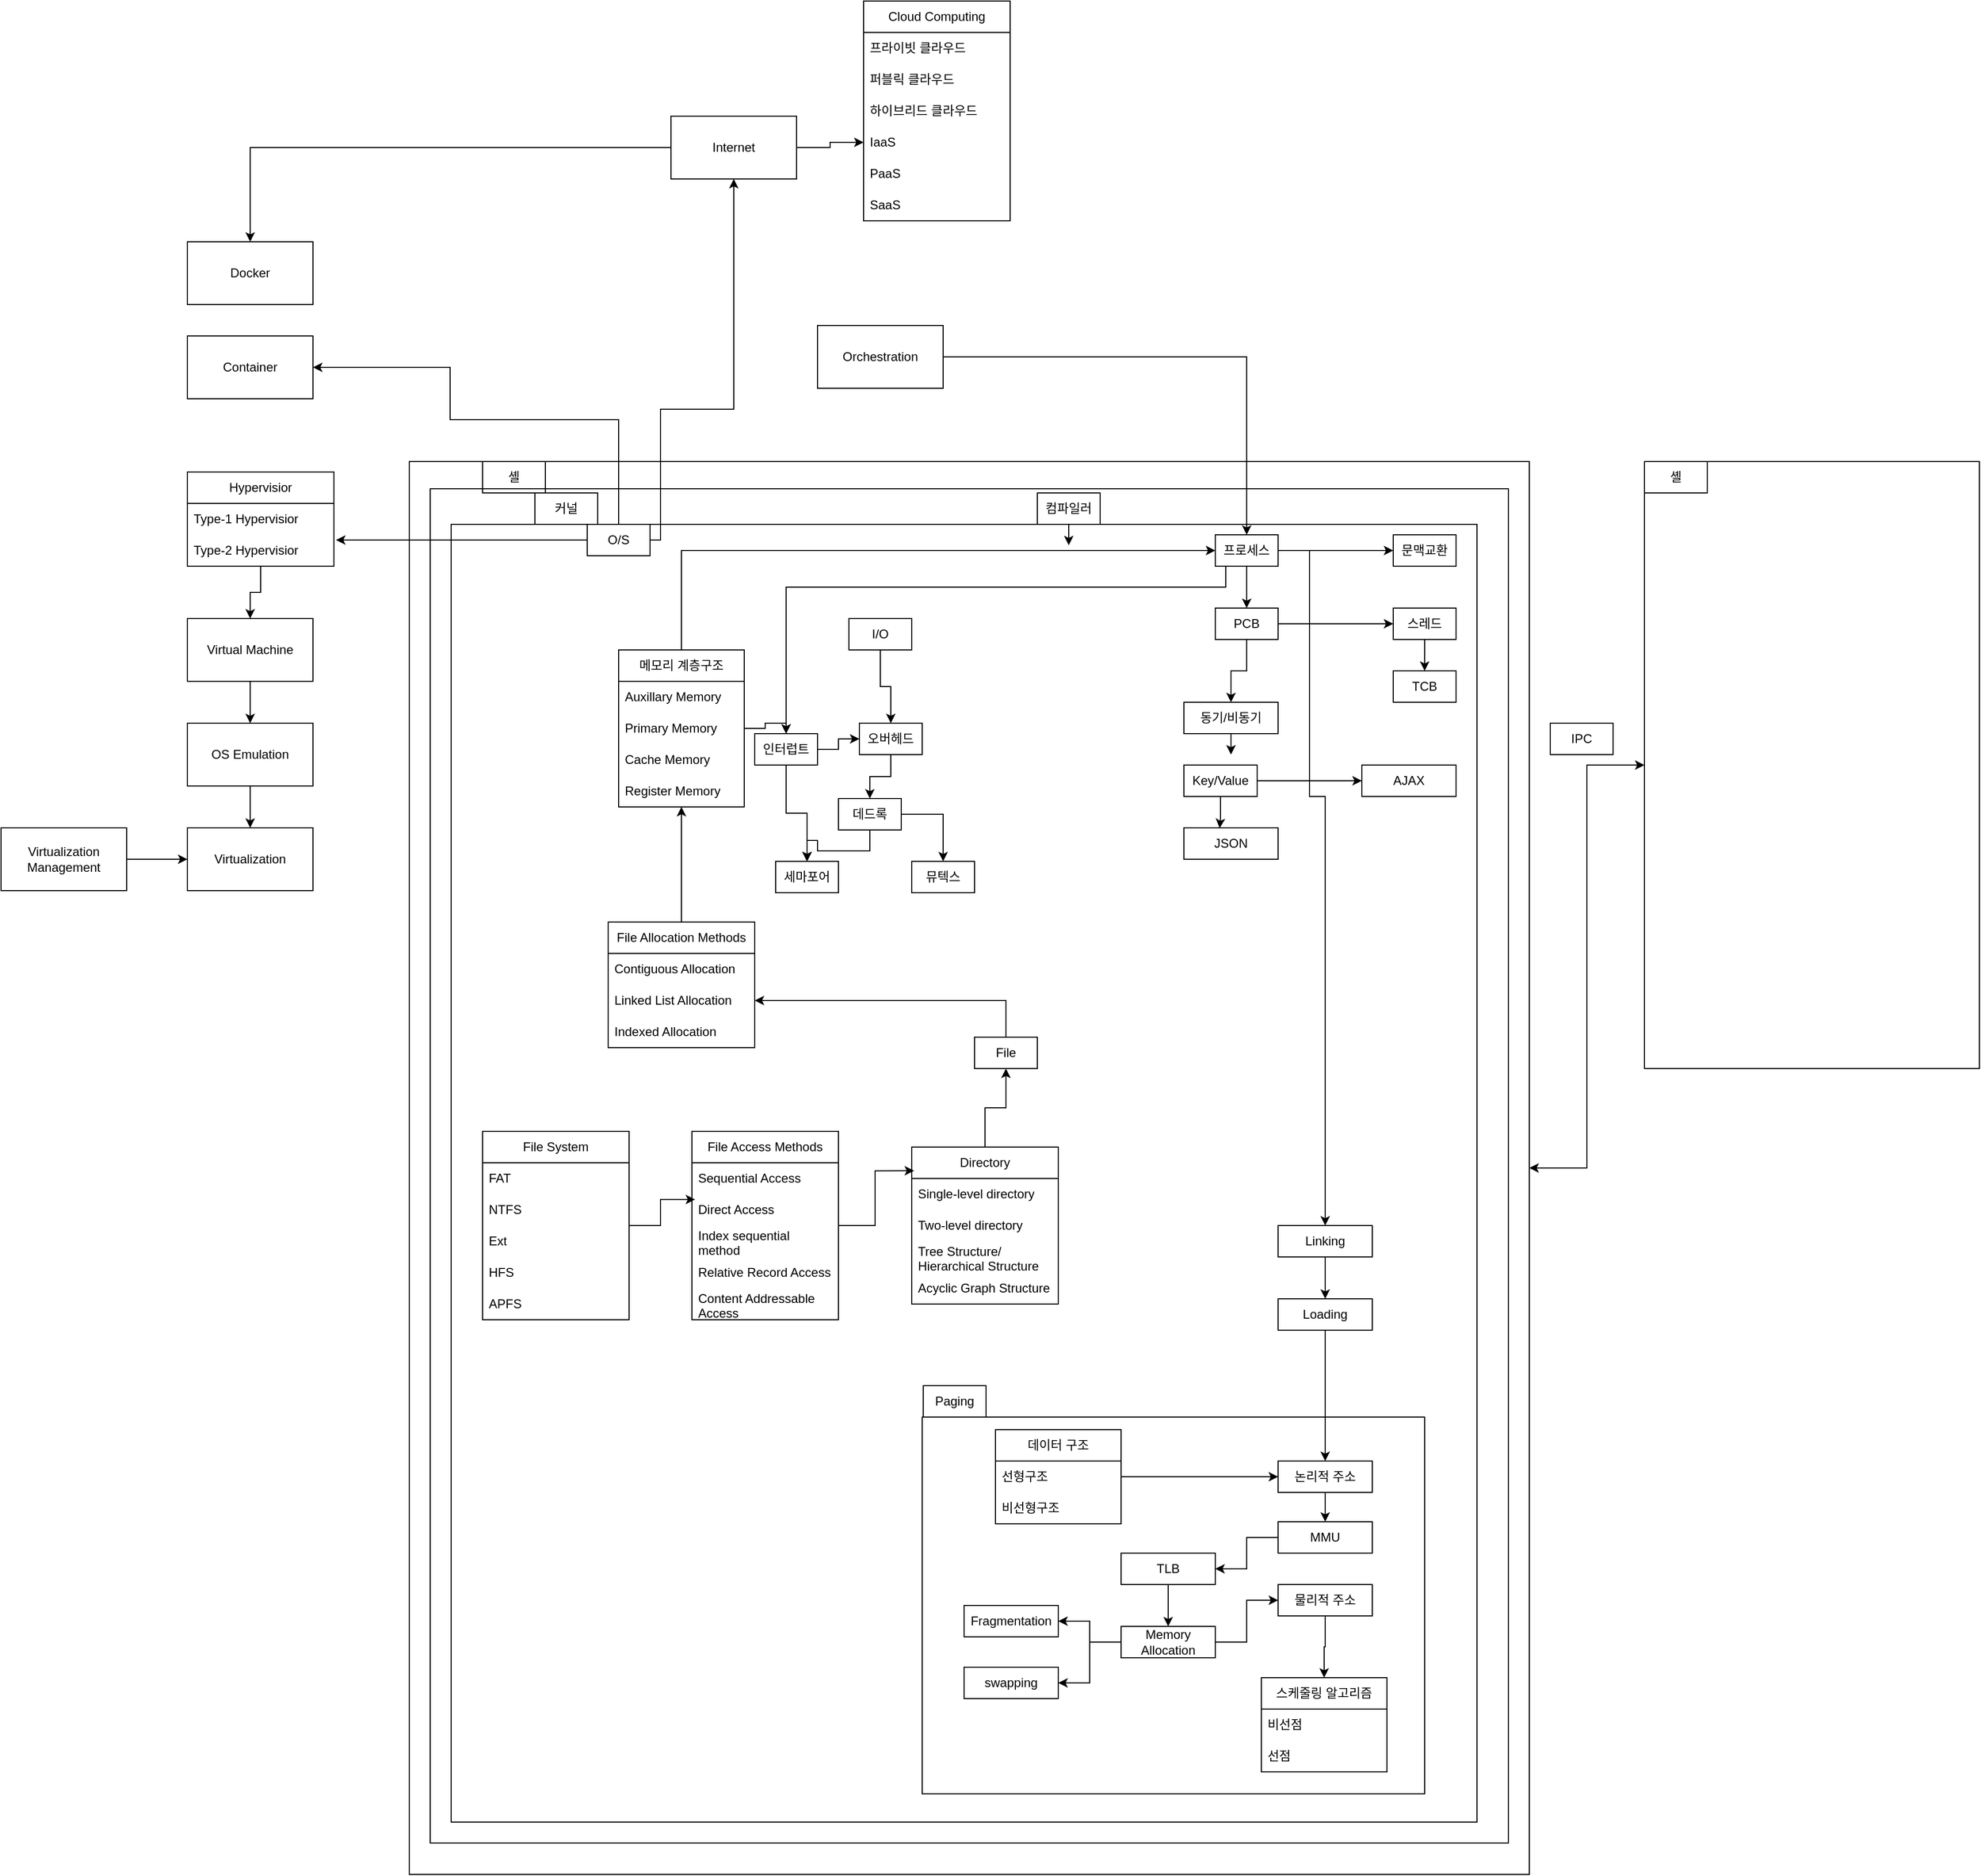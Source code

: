 <mxfile version="22.1.5" type="github">
  <diagram id="C5RBs43oDa-KdzZeNtuy" name="Page-1">
    <mxGraphModel dx="1798" dy="1665" grid="1" gridSize="10" guides="1" tooltips="1" connect="1" arrows="1" fold="1" page="1" pageScale="1" pageWidth="827" pageHeight="1169" math="0" shadow="0">
      <root>
        <mxCell id="WIyWlLk6GJQsqaUBKTNV-0" />
        <mxCell id="WIyWlLk6GJQsqaUBKTNV-1" parent="WIyWlLk6GJQsqaUBKTNV-0" />
        <mxCell id="Vi1Zf-3-arT8VYsQfJaG-1" value="" style="rounded=0;whiteSpace=wrap;html=1;" parent="WIyWlLk6GJQsqaUBKTNV-1" vertex="1">
          <mxGeometry x="-160" y="60" width="1070" height="1350" as="geometry" />
        </mxCell>
        <mxCell id="Vi1Zf-3-arT8VYsQfJaG-2" value="" style="rounded=0;whiteSpace=wrap;html=1;" parent="WIyWlLk6GJQsqaUBKTNV-1" vertex="1">
          <mxGeometry x="-140" y="86" width="1030" height="1294" as="geometry" />
        </mxCell>
        <mxCell id="Vi1Zf-3-arT8VYsQfJaG-3" value="" style="rounded=0;whiteSpace=wrap;html=1;" parent="WIyWlLk6GJQsqaUBKTNV-1" vertex="1">
          <mxGeometry x="-120" y="120" width="980" height="1240" as="geometry" />
        </mxCell>
        <mxCell id="Vi1Zf-3-arT8VYsQfJaG-4" value="셸" style="text;html=1;strokeColor=default;fillColor=none;align=center;verticalAlign=middle;whiteSpace=wrap;rounded=0;" parent="WIyWlLk6GJQsqaUBKTNV-1" vertex="1">
          <mxGeometry x="-90" y="60" width="60" height="30" as="geometry" />
        </mxCell>
        <mxCell id="Vi1Zf-3-arT8VYsQfJaG-5" value="커널" style="text;html=1;strokeColor=default;fillColor=none;align=center;verticalAlign=middle;whiteSpace=wrap;rounded=0;" parent="WIyWlLk6GJQsqaUBKTNV-1" vertex="1">
          <mxGeometry x="-40" y="90" width="60" height="30" as="geometry" />
        </mxCell>
        <mxCell id="3HbLnFtBzEieGvfROmy6-19" style="edgeStyle=orthogonalEdgeStyle;rounded=0;orthogonalLoop=1;jettySize=auto;html=1;entryX=1;entryY=0.5;entryDx=0;entryDy=0;" parent="WIyWlLk6GJQsqaUBKTNV-1" source="Vi1Zf-3-arT8VYsQfJaG-6" target="3HbLnFtBzEieGvfROmy6-9" edge="1">
          <mxGeometry relative="1" as="geometry">
            <Array as="points">
              <mxPoint x="40" y="20" />
              <mxPoint x="-121" y="20" />
              <mxPoint x="-121" y="-30" />
            </Array>
          </mxGeometry>
        </mxCell>
        <mxCell id="3HbLnFtBzEieGvfROmy6-30" style="edgeStyle=orthogonalEdgeStyle;rounded=0;orthogonalLoop=1;jettySize=auto;html=1;" parent="WIyWlLk6GJQsqaUBKTNV-1" source="Vi1Zf-3-arT8VYsQfJaG-6" edge="1">
          <mxGeometry relative="1" as="geometry">
            <mxPoint x="-230" y="135" as="targetPoint" />
          </mxGeometry>
        </mxCell>
        <mxCell id="EIhUleWPj52Xj3fuK4xr-6" style="edgeStyle=orthogonalEdgeStyle;rounded=0;orthogonalLoop=1;jettySize=auto;html=1;entryX=0.5;entryY=1;entryDx=0;entryDy=0;" edge="1" parent="WIyWlLk6GJQsqaUBKTNV-1" source="Vi1Zf-3-arT8VYsQfJaG-6" target="EIhUleWPj52Xj3fuK4xr-5">
          <mxGeometry relative="1" as="geometry">
            <Array as="points">
              <mxPoint x="80" y="135" />
              <mxPoint x="80" y="10" />
              <mxPoint x="150" y="10" />
            </Array>
          </mxGeometry>
        </mxCell>
        <mxCell id="Vi1Zf-3-arT8VYsQfJaG-6" value="O/S" style="text;html=1;strokeColor=default;fillColor=none;align=center;verticalAlign=middle;whiteSpace=wrap;rounded=0;" parent="WIyWlLk6GJQsqaUBKTNV-1" vertex="1">
          <mxGeometry x="10" y="120" width="60" height="30" as="geometry" />
        </mxCell>
        <mxCell id="Vi1Zf-3-arT8VYsQfJaG-20" value="" style="edgeStyle=orthogonalEdgeStyle;rounded=0;orthogonalLoop=1;jettySize=auto;html=1;entryX=0.5;entryY=0;entryDx=0;entryDy=0;" parent="WIyWlLk6GJQsqaUBKTNV-1" source="Vi1Zf-3-arT8VYsQfJaG-7" target="Vi1Zf-3-arT8VYsQfJaG-13" edge="1">
          <mxGeometry relative="1" as="geometry">
            <Array as="points">
              <mxPoint x="180" y="315" />
              <mxPoint x="180" y="310" />
              <mxPoint x="200" y="310" />
            </Array>
          </mxGeometry>
        </mxCell>
        <mxCell id="Vi1Zf-3-arT8VYsQfJaG-74" style="edgeStyle=orthogonalEdgeStyle;rounded=0;orthogonalLoop=1;jettySize=auto;html=1;entryX=0;entryY=0.5;entryDx=0;entryDy=0;" parent="WIyWlLk6GJQsqaUBKTNV-1" source="Vi1Zf-3-arT8VYsQfJaG-7" target="Vi1Zf-3-arT8VYsQfJaG-39" edge="1">
          <mxGeometry relative="1" as="geometry">
            <Array as="points">
              <mxPoint x="100" y="145" />
            </Array>
          </mxGeometry>
        </mxCell>
        <mxCell id="Vi1Zf-3-arT8VYsQfJaG-7" value="메모리 계층구조" style="swimlane;fontStyle=0;childLayout=stackLayout;horizontal=1;startSize=30;horizontalStack=0;resizeParent=1;resizeParentMax=0;resizeLast=0;collapsible=1;marginBottom=0;whiteSpace=wrap;html=1;" parent="WIyWlLk6GJQsqaUBKTNV-1" vertex="1">
          <mxGeometry x="40" y="240" width="120" height="150" as="geometry" />
        </mxCell>
        <mxCell id="Vi1Zf-3-arT8VYsQfJaG-8" value="Auxillary Memory" style="text;strokeColor=none;fillColor=none;align=left;verticalAlign=middle;spacingLeft=4;spacingRight=4;overflow=hidden;points=[[0,0.5],[1,0.5]];portConstraint=eastwest;rotatable=0;whiteSpace=wrap;html=1;" parent="Vi1Zf-3-arT8VYsQfJaG-7" vertex="1">
          <mxGeometry y="30" width="120" height="30" as="geometry" />
        </mxCell>
        <mxCell id="Vi1Zf-3-arT8VYsQfJaG-9" value="Primary Memory" style="text;strokeColor=none;fillColor=none;align=left;verticalAlign=middle;spacingLeft=4;spacingRight=4;overflow=hidden;points=[[0,0.5],[1,0.5]];portConstraint=eastwest;rotatable=0;whiteSpace=wrap;html=1;" parent="Vi1Zf-3-arT8VYsQfJaG-7" vertex="1">
          <mxGeometry y="60" width="120" height="30" as="geometry" />
        </mxCell>
        <mxCell id="Vi1Zf-3-arT8VYsQfJaG-10" value="Cache Memory" style="text;strokeColor=none;fillColor=none;align=left;verticalAlign=middle;spacingLeft=4;spacingRight=4;overflow=hidden;points=[[0,0.5],[1,0.5]];portConstraint=eastwest;rotatable=0;whiteSpace=wrap;html=1;" parent="Vi1Zf-3-arT8VYsQfJaG-7" vertex="1">
          <mxGeometry y="90" width="120" height="30" as="geometry" />
        </mxCell>
        <mxCell id="Vi1Zf-3-arT8VYsQfJaG-11" value="Register Memory" style="text;strokeColor=none;fillColor=none;align=left;verticalAlign=middle;spacingLeft=4;spacingRight=4;overflow=hidden;points=[[0,0.5],[1,0.5]];portConstraint=eastwest;rotatable=0;whiteSpace=wrap;html=1;" parent="Vi1Zf-3-arT8VYsQfJaG-7" vertex="1">
          <mxGeometry y="120" width="120" height="30" as="geometry" />
        </mxCell>
        <mxCell id="Vi1Zf-3-arT8VYsQfJaG-38" style="edgeStyle=orthogonalEdgeStyle;rounded=0;orthogonalLoop=1;jettySize=auto;html=1;entryX=0;entryY=0.5;entryDx=0;entryDy=0;" parent="WIyWlLk6GJQsqaUBKTNV-1" source="Vi1Zf-3-arT8VYsQfJaG-13" target="Vi1Zf-3-arT8VYsQfJaG-15" edge="1">
          <mxGeometry relative="1" as="geometry" />
        </mxCell>
        <mxCell id="Vi1Zf-3-arT8VYsQfJaG-78" value="" style="edgeStyle=orthogonalEdgeStyle;rounded=0;orthogonalLoop=1;jettySize=auto;html=1;" parent="WIyWlLk6GJQsqaUBKTNV-1" source="Vi1Zf-3-arT8VYsQfJaG-13" target="Vi1Zf-3-arT8VYsQfJaG-17" edge="1">
          <mxGeometry relative="1" as="geometry" />
        </mxCell>
        <mxCell id="Vi1Zf-3-arT8VYsQfJaG-13" value="인터럽트" style="text;html=1;strokeColor=default;fillColor=none;align=center;verticalAlign=middle;whiteSpace=wrap;rounded=0;" parent="WIyWlLk6GJQsqaUBKTNV-1" vertex="1">
          <mxGeometry x="170" y="320" width="60" height="30" as="geometry" />
        </mxCell>
        <mxCell id="Vi1Zf-3-arT8VYsQfJaG-21" value="" style="edgeStyle=orthogonalEdgeStyle;rounded=0;orthogonalLoop=1;jettySize=auto;html=1;" parent="WIyWlLk6GJQsqaUBKTNV-1" source="Vi1Zf-3-arT8VYsQfJaG-14" target="Vi1Zf-3-arT8VYsQfJaG-15" edge="1">
          <mxGeometry relative="1" as="geometry" />
        </mxCell>
        <mxCell id="Vi1Zf-3-arT8VYsQfJaG-14" value="I/O" style="text;html=1;strokeColor=default;fillColor=none;align=center;verticalAlign=middle;whiteSpace=wrap;rounded=0;" parent="WIyWlLk6GJQsqaUBKTNV-1" vertex="1">
          <mxGeometry x="260" y="210" width="60" height="30" as="geometry" />
        </mxCell>
        <mxCell id="Vi1Zf-3-arT8VYsQfJaG-29" value="" style="edgeStyle=orthogonalEdgeStyle;rounded=0;orthogonalLoop=1;jettySize=auto;html=1;entryX=0.5;entryY=0;entryDx=0;entryDy=0;" parent="WIyWlLk6GJQsqaUBKTNV-1" source="Vi1Zf-3-arT8VYsQfJaG-15" target="Vi1Zf-3-arT8VYsQfJaG-16" edge="1">
          <mxGeometry relative="1" as="geometry" />
        </mxCell>
        <mxCell id="Vi1Zf-3-arT8VYsQfJaG-15" value="오버헤드" style="text;html=1;strokeColor=default;fillColor=none;align=center;verticalAlign=middle;whiteSpace=wrap;rounded=0;" parent="WIyWlLk6GJQsqaUBKTNV-1" vertex="1">
          <mxGeometry x="270" y="310" width="60" height="30" as="geometry" />
        </mxCell>
        <mxCell id="Vi1Zf-3-arT8VYsQfJaG-30" value="" style="edgeStyle=orthogonalEdgeStyle;rounded=0;orthogonalLoop=1;jettySize=auto;html=1;" parent="WIyWlLk6GJQsqaUBKTNV-1" source="Vi1Zf-3-arT8VYsQfJaG-16" target="Vi1Zf-3-arT8VYsQfJaG-17" edge="1">
          <mxGeometry relative="1" as="geometry" />
        </mxCell>
        <mxCell id="Vi1Zf-3-arT8VYsQfJaG-31" value="" style="edgeStyle=orthogonalEdgeStyle;rounded=0;orthogonalLoop=1;jettySize=auto;html=1;" parent="WIyWlLk6GJQsqaUBKTNV-1" source="Vi1Zf-3-arT8VYsQfJaG-16" target="Vi1Zf-3-arT8VYsQfJaG-17" edge="1">
          <mxGeometry relative="1" as="geometry" />
        </mxCell>
        <mxCell id="Vi1Zf-3-arT8VYsQfJaG-32" style="edgeStyle=orthogonalEdgeStyle;rounded=0;orthogonalLoop=1;jettySize=auto;html=1;entryX=0.5;entryY=0;entryDx=0;entryDy=0;" parent="WIyWlLk6GJQsqaUBKTNV-1" source="Vi1Zf-3-arT8VYsQfJaG-16" target="Vi1Zf-3-arT8VYsQfJaG-18" edge="1">
          <mxGeometry relative="1" as="geometry" />
        </mxCell>
        <mxCell id="Vi1Zf-3-arT8VYsQfJaG-16" value="데드록" style="text;html=1;strokeColor=default;fillColor=none;align=center;verticalAlign=middle;whiteSpace=wrap;rounded=0;" parent="WIyWlLk6GJQsqaUBKTNV-1" vertex="1">
          <mxGeometry x="250" y="382" width="60" height="30" as="geometry" />
        </mxCell>
        <mxCell id="Vi1Zf-3-arT8VYsQfJaG-17" value="세마포어" style="text;html=1;strokeColor=default;fillColor=none;align=center;verticalAlign=middle;whiteSpace=wrap;rounded=0;" parent="WIyWlLk6GJQsqaUBKTNV-1" vertex="1">
          <mxGeometry x="190" y="442" width="60" height="30" as="geometry" />
        </mxCell>
        <mxCell id="Vi1Zf-3-arT8VYsQfJaG-18" value="뮤텍스" style="text;html=1;strokeColor=default;fillColor=none;align=center;verticalAlign=middle;whiteSpace=wrap;rounded=0;" parent="WIyWlLk6GJQsqaUBKTNV-1" vertex="1">
          <mxGeometry x="320" y="442" width="60" height="30" as="geometry" />
        </mxCell>
        <mxCell id="Vi1Zf-3-arT8VYsQfJaG-61" style="edgeStyle=orthogonalEdgeStyle;rounded=0;orthogonalLoop=1;jettySize=auto;html=1;entryX=0.5;entryY=0;entryDx=0;entryDy=0;" parent="WIyWlLk6GJQsqaUBKTNV-1" edge="1">
          <mxGeometry relative="1" as="geometry">
            <mxPoint x="430.059" y="338" as="sourcePoint" />
          </mxGeometry>
        </mxCell>
        <mxCell id="Vi1Zf-3-arT8VYsQfJaG-52" style="edgeStyle=orthogonalEdgeStyle;rounded=0;orthogonalLoop=1;jettySize=auto;html=1;" parent="WIyWlLk6GJQsqaUBKTNV-1" source="Vi1Zf-3-arT8VYsQfJaG-39" target="Vi1Zf-3-arT8VYsQfJaG-40" edge="1">
          <mxGeometry relative="1" as="geometry" />
        </mxCell>
        <mxCell id="Vi1Zf-3-arT8VYsQfJaG-72" style="edgeStyle=orthogonalEdgeStyle;rounded=0;orthogonalLoop=1;jettySize=auto;html=1;entryX=0;entryY=0.5;entryDx=0;entryDy=0;" parent="WIyWlLk6GJQsqaUBKTNV-1" source="Vi1Zf-3-arT8VYsQfJaG-39" target="Vi1Zf-3-arT8VYsQfJaG-71" edge="1">
          <mxGeometry relative="1" as="geometry" />
        </mxCell>
        <mxCell id="Vi1Zf-3-arT8VYsQfJaG-77" style="edgeStyle=orthogonalEdgeStyle;rounded=0;orthogonalLoop=1;jettySize=auto;html=1;" parent="WIyWlLk6GJQsqaUBKTNV-1" source="Vi1Zf-3-arT8VYsQfJaG-39" target="Vi1Zf-3-arT8VYsQfJaG-13" edge="1">
          <mxGeometry relative="1" as="geometry">
            <Array as="points">
              <mxPoint x="620" y="180" />
              <mxPoint x="200" y="180" />
            </Array>
          </mxGeometry>
        </mxCell>
        <mxCell id="Vi1Zf-3-arT8VYsQfJaG-39" value="프로세스" style="text;html=1;strokeColor=default;fillColor=none;align=center;verticalAlign=middle;whiteSpace=wrap;rounded=0;" parent="WIyWlLk6GJQsqaUBKTNV-1" vertex="1">
          <mxGeometry x="610" y="130" width="60" height="30" as="geometry" />
        </mxCell>
        <mxCell id="Vi1Zf-3-arT8VYsQfJaG-53" style="edgeStyle=orthogonalEdgeStyle;rounded=0;orthogonalLoop=1;jettySize=auto;html=1;entryX=0;entryY=0.5;entryDx=0;entryDy=0;" parent="WIyWlLk6GJQsqaUBKTNV-1" source="Vi1Zf-3-arT8VYsQfJaG-40" target="Vi1Zf-3-arT8VYsQfJaG-42" edge="1">
          <mxGeometry relative="1" as="geometry" />
        </mxCell>
        <mxCell id="Vi1Zf-3-arT8VYsQfJaG-55" style="edgeStyle=orthogonalEdgeStyle;rounded=0;orthogonalLoop=1;jettySize=auto;html=1;exitX=0.5;exitY=1;exitDx=0;exitDy=0;" parent="WIyWlLk6GJQsqaUBKTNV-1" source="Vi1Zf-3-arT8VYsQfJaG-40" target="Vi1Zf-3-arT8VYsQfJaG-43" edge="1">
          <mxGeometry relative="1" as="geometry" />
        </mxCell>
        <mxCell id="Vi1Zf-3-arT8VYsQfJaG-40" value="PCB" style="text;html=1;strokeColor=default;fillColor=none;align=center;verticalAlign=middle;whiteSpace=wrap;rounded=0;" parent="WIyWlLk6GJQsqaUBKTNV-1" vertex="1">
          <mxGeometry x="610" y="200" width="60" height="30" as="geometry" />
        </mxCell>
        <mxCell id="Vi1Zf-3-arT8VYsQfJaG-41" value="TCB" style="text;html=1;strokeColor=default;fillColor=none;align=center;verticalAlign=middle;whiteSpace=wrap;rounded=0;" parent="WIyWlLk6GJQsqaUBKTNV-1" vertex="1">
          <mxGeometry x="780" y="260" width="60" height="30" as="geometry" />
        </mxCell>
        <mxCell id="Vi1Zf-3-arT8VYsQfJaG-54" style="edgeStyle=orthogonalEdgeStyle;rounded=0;orthogonalLoop=1;jettySize=auto;html=1;entryX=0.5;entryY=0;entryDx=0;entryDy=0;" parent="WIyWlLk6GJQsqaUBKTNV-1" source="Vi1Zf-3-arT8VYsQfJaG-42" target="Vi1Zf-3-arT8VYsQfJaG-41" edge="1">
          <mxGeometry relative="1" as="geometry" />
        </mxCell>
        <mxCell id="Vi1Zf-3-arT8VYsQfJaG-42" value="스레드" style="text;html=1;strokeColor=default;fillColor=none;align=center;verticalAlign=middle;whiteSpace=wrap;rounded=0;" parent="WIyWlLk6GJQsqaUBKTNV-1" vertex="1">
          <mxGeometry x="780" y="200" width="60" height="30" as="geometry" />
        </mxCell>
        <mxCell id="Vi1Zf-3-arT8VYsQfJaG-56" style="edgeStyle=orthogonalEdgeStyle;rounded=0;orthogonalLoop=1;jettySize=auto;html=1;exitX=0.5;exitY=1;exitDx=0;exitDy=0;" parent="WIyWlLk6GJQsqaUBKTNV-1" source="Vi1Zf-3-arT8VYsQfJaG-43" edge="1">
          <mxGeometry relative="1" as="geometry">
            <mxPoint x="624.765" y="340" as="targetPoint" />
            <Array as="points">
              <mxPoint x="625" y="340" />
              <mxPoint x="625" y="340" />
            </Array>
          </mxGeometry>
        </mxCell>
        <mxCell id="Vi1Zf-3-arT8VYsQfJaG-43" value="동기/비동기" style="text;html=1;strokeColor=default;fillColor=none;align=center;verticalAlign=middle;whiteSpace=wrap;rounded=0;" parent="WIyWlLk6GJQsqaUBKTNV-1" vertex="1">
          <mxGeometry x="580" y="290" width="90" height="30" as="geometry" />
        </mxCell>
        <mxCell id="Vi1Zf-3-arT8VYsQfJaG-62" style="edgeStyle=orthogonalEdgeStyle;rounded=0;orthogonalLoop=1;jettySize=auto;html=1;" parent="WIyWlLk6GJQsqaUBKTNV-1" edge="1">
          <mxGeometry relative="1" as="geometry">
            <mxPoint x="425" y="400" as="sourcePoint" />
          </mxGeometry>
        </mxCell>
        <mxCell id="Vi1Zf-3-arT8VYsQfJaG-63" style="edgeStyle=orthogonalEdgeStyle;rounded=0;orthogonalLoop=1;jettySize=auto;html=1;" parent="WIyWlLk6GJQsqaUBKTNV-1" edge="1">
          <mxGeometry relative="1" as="geometry">
            <mxPoint x="430.059" y="470" as="sourcePoint" />
          </mxGeometry>
        </mxCell>
        <mxCell id="Vi1Zf-3-arT8VYsQfJaG-59" style="edgeStyle=orthogonalEdgeStyle;rounded=0;orthogonalLoop=1;jettySize=auto;html=1;" parent="WIyWlLk6GJQsqaUBKTNV-1" source="Vi1Zf-3-arT8VYsQfJaG-50" target="Vi1Zf-3-arT8VYsQfJaG-58" edge="1">
          <mxGeometry relative="1" as="geometry" />
        </mxCell>
        <mxCell id="Vi1Zf-3-arT8VYsQfJaG-50" value="Key/Value" style="text;html=1;strokeColor=default;fillColor=none;align=center;verticalAlign=middle;whiteSpace=wrap;rounded=0;" parent="WIyWlLk6GJQsqaUBKTNV-1" vertex="1">
          <mxGeometry x="580" y="350" width="70" height="30" as="geometry" />
        </mxCell>
        <mxCell id="Vi1Zf-3-arT8VYsQfJaG-51" value="JSON" style="text;html=1;strokeColor=default;fillColor=none;align=center;verticalAlign=middle;whiteSpace=wrap;rounded=0;" parent="WIyWlLk6GJQsqaUBKTNV-1" vertex="1">
          <mxGeometry x="580" y="410" width="90" height="30" as="geometry" />
        </mxCell>
        <mxCell id="Vi1Zf-3-arT8VYsQfJaG-58" value="AJAX" style="text;html=1;strokeColor=default;fillColor=none;align=center;verticalAlign=middle;whiteSpace=wrap;rounded=0;" parent="WIyWlLk6GJQsqaUBKTNV-1" vertex="1">
          <mxGeometry x="750" y="350" width="90" height="30" as="geometry" />
        </mxCell>
        <mxCell id="Vi1Zf-3-arT8VYsQfJaG-60" style="edgeStyle=orthogonalEdgeStyle;rounded=0;orthogonalLoop=1;jettySize=auto;html=1;entryX=0.38;entryY=0.008;entryDx=0;entryDy=0;entryPerimeter=0;" parent="WIyWlLk6GJQsqaUBKTNV-1" source="Vi1Zf-3-arT8VYsQfJaG-50" target="Vi1Zf-3-arT8VYsQfJaG-51" edge="1">
          <mxGeometry relative="1" as="geometry" />
        </mxCell>
        <mxCell id="Vi1Zf-3-arT8VYsQfJaG-67" style="edgeStyle=orthogonalEdgeStyle;rounded=0;orthogonalLoop=1;jettySize=auto;html=1;entryX=1;entryY=0.5;entryDx=0;entryDy=0;startArrow=classic;startFill=1;" parent="WIyWlLk6GJQsqaUBKTNV-1" source="Vi1Zf-3-arT8VYsQfJaG-66" target="Vi1Zf-3-arT8VYsQfJaG-1" edge="1">
          <mxGeometry relative="1" as="geometry" />
        </mxCell>
        <mxCell id="Vi1Zf-3-arT8VYsQfJaG-66" value="" style="rounded=0;whiteSpace=wrap;html=1;" parent="WIyWlLk6GJQsqaUBKTNV-1" vertex="1">
          <mxGeometry x="1020" y="60" width="320" height="580" as="geometry" />
        </mxCell>
        <mxCell id="Vi1Zf-3-arT8VYsQfJaG-69" value="셸" style="text;html=1;strokeColor=default;fillColor=none;align=center;verticalAlign=middle;whiteSpace=wrap;rounded=0;" parent="WIyWlLk6GJQsqaUBKTNV-1" vertex="1">
          <mxGeometry x="1020" y="60" width="60" height="30" as="geometry" />
        </mxCell>
        <mxCell id="Vi1Zf-3-arT8VYsQfJaG-70" value="IPC" style="text;html=1;strokeColor=default;fillColor=none;align=center;verticalAlign=middle;whiteSpace=wrap;rounded=0;" parent="WIyWlLk6GJQsqaUBKTNV-1" vertex="1">
          <mxGeometry x="930" y="310" width="60" height="30" as="geometry" />
        </mxCell>
        <mxCell id="Vi1Zf-3-arT8VYsQfJaG-71" value="문맥교환" style="text;html=1;strokeColor=default;fillColor=none;align=center;verticalAlign=middle;whiteSpace=wrap;rounded=0;" parent="WIyWlLk6GJQsqaUBKTNV-1" vertex="1">
          <mxGeometry x="780" y="130" width="60" height="30" as="geometry" />
        </mxCell>
        <mxCell id="Vi1Zf-3-arT8VYsQfJaG-76" style="edgeStyle=orthogonalEdgeStyle;rounded=0;orthogonalLoop=1;jettySize=auto;html=1;" parent="WIyWlLk6GJQsqaUBKTNV-1" source="Vi1Zf-3-arT8VYsQfJaG-75" edge="1">
          <mxGeometry relative="1" as="geometry">
            <mxPoint x="470" y="140" as="targetPoint" />
          </mxGeometry>
        </mxCell>
        <mxCell id="Vi1Zf-3-arT8VYsQfJaG-75" value="컴파일러" style="text;html=1;strokeColor=default;fillColor=none;align=center;verticalAlign=middle;whiteSpace=wrap;rounded=0;" parent="WIyWlLk6GJQsqaUBKTNV-1" vertex="1">
          <mxGeometry x="440" y="90" width="60" height="30" as="geometry" />
        </mxCell>
        <mxCell id="SMNEUD9otESbKlJVMWsD-27" style="edgeStyle=orthogonalEdgeStyle;rounded=0;orthogonalLoop=1;jettySize=auto;html=1;entryX=0.5;entryY=0;entryDx=0;entryDy=0;" parent="WIyWlLk6GJQsqaUBKTNV-1" source="SMNEUD9otESbKlJVMWsD-22" target="SMNEUD9otESbKlJVMWsD-23" edge="1">
          <mxGeometry relative="1" as="geometry" />
        </mxCell>
        <mxCell id="SMNEUD9otESbKlJVMWsD-41" value="" style="rounded=0;whiteSpace=wrap;html=1;" parent="WIyWlLk6GJQsqaUBKTNV-1" vertex="1">
          <mxGeometry x="330" y="973" width="480" height="360" as="geometry" />
        </mxCell>
        <mxCell id="Vi1Zf-3-arT8VYsQfJaG-44" value="스케줄링 알고리즘" style="swimlane;fontStyle=0;childLayout=stackLayout;horizontal=1;startSize=30;horizontalStack=0;resizeParent=1;resizeParentMax=0;resizeLast=0;collapsible=1;marginBottom=0;whiteSpace=wrap;html=1;" parent="WIyWlLk6GJQsqaUBKTNV-1" vertex="1">
          <mxGeometry x="654" y="1222" width="120" height="90" as="geometry" />
        </mxCell>
        <mxCell id="Vi1Zf-3-arT8VYsQfJaG-46" value="비선점" style="text;strokeColor=none;fillColor=none;align=left;verticalAlign=middle;spacingLeft=4;spacingRight=4;overflow=hidden;points=[[0,0.5],[1,0.5]];portConstraint=eastwest;rotatable=0;whiteSpace=wrap;html=1;" parent="Vi1Zf-3-arT8VYsQfJaG-44" vertex="1">
          <mxGeometry y="30" width="120" height="30" as="geometry" />
        </mxCell>
        <mxCell id="Vi1Zf-3-arT8VYsQfJaG-45" value="선점" style="text;strokeColor=none;fillColor=none;align=left;verticalAlign=middle;spacingLeft=4;spacingRight=4;overflow=hidden;points=[[0,0.5],[1,0.5]];portConstraint=eastwest;rotatable=0;whiteSpace=wrap;html=1;" parent="Vi1Zf-3-arT8VYsQfJaG-44" vertex="1">
          <mxGeometry y="60" width="120" height="30" as="geometry" />
        </mxCell>
        <mxCell id="SMNEUD9otESbKlJVMWsD-12" value="Fragmentation" style="text;html=1;strokeColor=default;fillColor=none;align=center;verticalAlign=middle;whiteSpace=wrap;rounded=0;" parent="WIyWlLk6GJQsqaUBKTNV-1" vertex="1">
          <mxGeometry x="370" y="1153" width="90" height="30" as="geometry" />
        </mxCell>
        <mxCell id="SMNEUD9otESbKlJVMWsD-39" style="edgeStyle=orthogonalEdgeStyle;rounded=0;orthogonalLoop=1;jettySize=auto;html=1;entryX=1;entryY=0.5;entryDx=0;entryDy=0;" parent="WIyWlLk6GJQsqaUBKTNV-1" source="SMNEUD9otESbKlJVMWsD-13" target="SMNEUD9otESbKlJVMWsD-12" edge="1">
          <mxGeometry relative="1" as="geometry" />
        </mxCell>
        <mxCell id="SMNEUD9otESbKlJVMWsD-40" style="edgeStyle=orthogonalEdgeStyle;rounded=0;orthogonalLoop=1;jettySize=auto;html=1;entryX=1;entryY=0.5;entryDx=0;entryDy=0;" parent="WIyWlLk6GJQsqaUBKTNV-1" source="SMNEUD9otESbKlJVMWsD-13" target="SMNEUD9otESbKlJVMWsD-15" edge="1">
          <mxGeometry relative="1" as="geometry" />
        </mxCell>
        <mxCell id="SMNEUD9otESbKlJVMWsD-13" value="Memory Allocation" style="text;html=1;strokeColor=default;fillColor=none;align=center;verticalAlign=middle;whiteSpace=wrap;rounded=0;" parent="WIyWlLk6GJQsqaUBKTNV-1" vertex="1">
          <mxGeometry x="520" y="1173" width="90" height="30" as="geometry" />
        </mxCell>
        <mxCell id="SMNEUD9otESbKlJVMWsD-14" value="TLB" style="text;html=1;strokeColor=default;fillColor=none;align=center;verticalAlign=middle;whiteSpace=wrap;rounded=0;" parent="WIyWlLk6GJQsqaUBKTNV-1" vertex="1">
          <mxGeometry x="520" y="1103" width="90" height="30" as="geometry" />
        </mxCell>
        <mxCell id="SMNEUD9otESbKlJVMWsD-15" value="swapping" style="text;html=1;strokeColor=default;fillColor=none;align=center;verticalAlign=middle;whiteSpace=wrap;rounded=0;" parent="WIyWlLk6GJQsqaUBKTNV-1" vertex="1">
          <mxGeometry x="370" y="1212" width="90" height="30" as="geometry" />
        </mxCell>
        <mxCell id="SMNEUD9otESbKlJVMWsD-22" value="MMU" style="text;html=1;strokeColor=default;fillColor=none;align=center;verticalAlign=middle;whiteSpace=wrap;rounded=0;" parent="WIyWlLk6GJQsqaUBKTNV-1" vertex="1">
          <mxGeometry x="670" y="1073" width="90" height="30" as="geometry" />
        </mxCell>
        <mxCell id="SMNEUD9otESbKlJVMWsD-23" value="물리적 주소" style="text;html=1;strokeColor=default;fillColor=none;align=center;verticalAlign=middle;whiteSpace=wrap;rounded=0;" parent="WIyWlLk6GJQsqaUBKTNV-1" vertex="1">
          <mxGeometry x="670" y="1133" width="90" height="30" as="geometry" />
        </mxCell>
        <mxCell id="SMNEUD9otESbKlJVMWsD-26" style="edgeStyle=orthogonalEdgeStyle;rounded=0;orthogonalLoop=1;jettySize=auto;html=1;entryX=0.5;entryY=0;entryDx=0;entryDy=0;" parent="WIyWlLk6GJQsqaUBKTNV-1" source="SMNEUD9otESbKlJVMWsD-21" target="SMNEUD9otESbKlJVMWsD-22" edge="1">
          <mxGeometry relative="1" as="geometry" />
        </mxCell>
        <mxCell id="SMNEUD9otESbKlJVMWsD-37" style="edgeStyle=orthogonalEdgeStyle;rounded=0;orthogonalLoop=1;jettySize=auto;html=1;entryX=0.5;entryY=0;entryDx=0;entryDy=0;" parent="WIyWlLk6GJQsqaUBKTNV-1" source="SMNEUD9otESbKlJVMWsD-14" target="SMNEUD9otESbKlJVMWsD-13" edge="1">
          <mxGeometry relative="1" as="geometry" />
        </mxCell>
        <mxCell id="SMNEUD9otESbKlJVMWsD-35" style="edgeStyle=orthogonalEdgeStyle;rounded=0;orthogonalLoop=1;jettySize=auto;html=1;entryX=0.5;entryY=0;entryDx=0;entryDy=0;" parent="WIyWlLk6GJQsqaUBKTNV-1" source="SMNEUD9otESbKlJVMWsD-23" target="Vi1Zf-3-arT8VYsQfJaG-44" edge="1">
          <mxGeometry relative="1" as="geometry" />
        </mxCell>
        <mxCell id="SMNEUD9otESbKlJVMWsD-38" style="edgeStyle=orthogonalEdgeStyle;rounded=0;orthogonalLoop=1;jettySize=auto;html=1;entryX=0;entryY=0.5;entryDx=0;entryDy=0;" parent="WIyWlLk6GJQsqaUBKTNV-1" source="SMNEUD9otESbKlJVMWsD-13" target="SMNEUD9otESbKlJVMWsD-23" edge="1">
          <mxGeometry relative="1" as="geometry" />
        </mxCell>
        <mxCell id="SMNEUD9otESbKlJVMWsD-36" style="edgeStyle=orthogonalEdgeStyle;rounded=0;orthogonalLoop=1;jettySize=auto;html=1;entryX=1;entryY=0.5;entryDx=0;entryDy=0;" parent="WIyWlLk6GJQsqaUBKTNV-1" source="SMNEUD9otESbKlJVMWsD-22" target="SMNEUD9otESbKlJVMWsD-14" edge="1">
          <mxGeometry relative="1" as="geometry" />
        </mxCell>
        <mxCell id="SMNEUD9otESbKlJVMWsD-19" style="edgeStyle=orthogonalEdgeStyle;rounded=0;orthogonalLoop=1;jettySize=auto;html=1;" parent="WIyWlLk6GJQsqaUBKTNV-1" source="Vi1Zf-3-arT8VYsQfJaG-39" target="SMNEUD9otESbKlJVMWsD-10" edge="1">
          <mxGeometry relative="1" as="geometry">
            <Array as="points">
              <mxPoint x="700" y="145" />
              <mxPoint x="700" y="380" />
              <mxPoint x="715" y="380" />
            </Array>
          </mxGeometry>
        </mxCell>
        <mxCell id="SMNEUD9otESbKlJVMWsD-20" value="" style="edgeStyle=orthogonalEdgeStyle;rounded=0;orthogonalLoop=1;jettySize=auto;html=1;" parent="WIyWlLk6GJQsqaUBKTNV-1" source="SMNEUD9otESbKlJVMWsD-10" target="SMNEUD9otESbKlJVMWsD-11" edge="1">
          <mxGeometry relative="1" as="geometry" />
        </mxCell>
        <mxCell id="SMNEUD9otESbKlJVMWsD-10" value="Linking" style="text;html=1;strokeColor=default;fillColor=none;align=center;verticalAlign=middle;whiteSpace=wrap;rounded=0;" parent="WIyWlLk6GJQsqaUBKTNV-1" vertex="1">
          <mxGeometry x="670" y="790" width="90" height="30" as="geometry" />
        </mxCell>
        <mxCell id="SMNEUD9otESbKlJVMWsD-25" style="edgeStyle=orthogonalEdgeStyle;rounded=0;orthogonalLoop=1;jettySize=auto;html=1;entryX=0.5;entryY=0;entryDx=0;entryDy=0;" parent="WIyWlLk6GJQsqaUBKTNV-1" source="SMNEUD9otESbKlJVMWsD-11" target="SMNEUD9otESbKlJVMWsD-21" edge="1">
          <mxGeometry relative="1" as="geometry" />
        </mxCell>
        <mxCell id="SMNEUD9otESbKlJVMWsD-11" value="Loading" style="text;html=1;strokeColor=default;fillColor=none;align=center;verticalAlign=middle;whiteSpace=wrap;rounded=0;" parent="WIyWlLk6GJQsqaUBKTNV-1" vertex="1">
          <mxGeometry x="670" y="860" width="90" height="30" as="geometry" />
        </mxCell>
        <mxCell id="SMNEUD9otESbKlJVMWsD-21" value="논리적 주소" style="text;html=1;strokeColor=default;fillColor=none;align=center;verticalAlign=middle;whiteSpace=wrap;rounded=0;" parent="WIyWlLk6GJQsqaUBKTNV-1" vertex="1">
          <mxGeometry x="670" y="1015" width="90" height="30" as="geometry" />
        </mxCell>
        <mxCell id="SMNEUD9otESbKlJVMWsD-31" value="데이터 구조" style="swimlane;fontStyle=0;childLayout=stackLayout;horizontal=1;startSize=30;horizontalStack=0;resizeParent=1;resizeParentMax=0;resizeLast=0;collapsible=1;marginBottom=0;whiteSpace=wrap;html=1;" parent="WIyWlLk6GJQsqaUBKTNV-1" vertex="1">
          <mxGeometry x="400" y="985" width="120" height="90" as="geometry" />
        </mxCell>
        <mxCell id="SMNEUD9otESbKlJVMWsD-32" value="선형구조" style="text;strokeColor=none;fillColor=none;align=left;verticalAlign=middle;spacingLeft=4;spacingRight=4;overflow=hidden;points=[[0,0.5],[1,0.5]];portConstraint=eastwest;rotatable=0;whiteSpace=wrap;html=1;" parent="SMNEUD9otESbKlJVMWsD-31" vertex="1">
          <mxGeometry y="30" width="120" height="30" as="geometry" />
        </mxCell>
        <mxCell id="SMNEUD9otESbKlJVMWsD-33" value="비선형구조" style="text;strokeColor=none;fillColor=none;align=left;verticalAlign=middle;spacingLeft=4;spacingRight=4;overflow=hidden;points=[[0,0.5],[1,0.5]];portConstraint=eastwest;rotatable=0;whiteSpace=wrap;html=1;" parent="SMNEUD9otESbKlJVMWsD-31" vertex="1">
          <mxGeometry y="60" width="120" height="30" as="geometry" />
        </mxCell>
        <mxCell id="SMNEUD9otESbKlJVMWsD-34" style="edgeStyle=orthogonalEdgeStyle;rounded=0;orthogonalLoop=1;jettySize=auto;html=1;" parent="WIyWlLk6GJQsqaUBKTNV-1" source="SMNEUD9otESbKlJVMWsD-32" target="SMNEUD9otESbKlJVMWsD-21" edge="1">
          <mxGeometry relative="1" as="geometry" />
        </mxCell>
        <mxCell id="SMNEUD9otESbKlJVMWsD-42" value="Paging" style="text;html=1;strokeColor=default;fillColor=none;align=center;verticalAlign=middle;whiteSpace=wrap;rounded=0;" parent="WIyWlLk6GJQsqaUBKTNV-1" vertex="1">
          <mxGeometry x="331" y="943" width="60" height="30" as="geometry" />
        </mxCell>
        <mxCell id="SMNEUD9otESbKlJVMWsD-73" style="edgeStyle=orthogonalEdgeStyle;rounded=0;orthogonalLoop=1;jettySize=auto;html=1;entryX=1;entryY=0.5;entryDx=0;entryDy=0;" parent="WIyWlLk6GJQsqaUBKTNV-1" source="SMNEUD9otESbKlJVMWsD-43" target="SMNEUD9otESbKlJVMWsD-70" edge="1">
          <mxGeometry relative="1" as="geometry" />
        </mxCell>
        <mxCell id="SMNEUD9otESbKlJVMWsD-43" value="File" style="text;html=1;strokeColor=default;fillColor=none;align=center;verticalAlign=middle;whiteSpace=wrap;rounded=0;" parent="WIyWlLk6GJQsqaUBKTNV-1" vertex="1">
          <mxGeometry x="380" y="610" width="60" height="30" as="geometry" />
        </mxCell>
        <mxCell id="SMNEUD9otESbKlJVMWsD-44" value="File System" style="swimlane;fontStyle=0;childLayout=stackLayout;horizontal=1;startSize=30;horizontalStack=0;resizeParent=1;resizeParentMax=0;resizeLast=0;collapsible=1;marginBottom=0;whiteSpace=wrap;html=1;" parent="WIyWlLk6GJQsqaUBKTNV-1" vertex="1">
          <mxGeometry x="-90" y="700" width="140" height="180" as="geometry">
            <mxRectangle x="170" y="530" width="100" height="30" as="alternateBounds" />
          </mxGeometry>
        </mxCell>
        <mxCell id="SMNEUD9otESbKlJVMWsD-45" value="FAT" style="text;strokeColor=none;fillColor=none;align=left;verticalAlign=middle;spacingLeft=4;spacingRight=4;overflow=hidden;points=[[0,0.5],[1,0.5]];portConstraint=eastwest;rotatable=0;whiteSpace=wrap;html=1;" parent="SMNEUD9otESbKlJVMWsD-44" vertex="1">
          <mxGeometry y="30" width="140" height="30" as="geometry" />
        </mxCell>
        <mxCell id="SMNEUD9otESbKlJVMWsD-46" value="NTFS&amp;nbsp;" style="text;strokeColor=none;fillColor=none;align=left;verticalAlign=middle;spacingLeft=4;spacingRight=4;overflow=hidden;points=[[0,0.5],[1,0.5]];portConstraint=eastwest;rotatable=0;whiteSpace=wrap;html=1;" parent="SMNEUD9otESbKlJVMWsD-44" vertex="1">
          <mxGeometry y="60" width="140" height="30" as="geometry" />
        </mxCell>
        <mxCell id="SMNEUD9otESbKlJVMWsD-47" value="Ext" style="text;strokeColor=none;fillColor=none;align=left;verticalAlign=middle;spacingLeft=4;spacingRight=4;overflow=hidden;points=[[0,0.5],[1,0.5]];portConstraint=eastwest;rotatable=0;whiteSpace=wrap;html=1;" parent="SMNEUD9otESbKlJVMWsD-44" vertex="1">
          <mxGeometry y="90" width="140" height="30" as="geometry" />
        </mxCell>
        <mxCell id="SMNEUD9otESbKlJVMWsD-48" value="HFS" style="text;strokeColor=none;fillColor=none;align=left;verticalAlign=middle;spacingLeft=4;spacingRight=4;overflow=hidden;points=[[0,0.5],[1,0.5]];portConstraint=eastwest;rotatable=0;whiteSpace=wrap;html=1;" parent="SMNEUD9otESbKlJVMWsD-44" vertex="1">
          <mxGeometry y="120" width="140" height="30" as="geometry" />
        </mxCell>
        <mxCell id="SMNEUD9otESbKlJVMWsD-49" value="APFS" style="text;strokeColor=none;fillColor=none;align=left;verticalAlign=middle;spacingLeft=4;spacingRight=4;overflow=hidden;points=[[0,0.5],[1,0.5]];portConstraint=eastwest;rotatable=0;whiteSpace=wrap;html=1;" parent="SMNEUD9otESbKlJVMWsD-44" vertex="1">
          <mxGeometry y="150" width="140" height="30" as="geometry" />
        </mxCell>
        <mxCell id="SMNEUD9otESbKlJVMWsD-50" value="File Access&amp;nbsp;Methods" style="swimlane;fontStyle=0;childLayout=stackLayout;horizontal=1;startSize=30;horizontalStack=0;resizeParent=1;resizeParentMax=0;resizeLast=0;collapsible=1;marginBottom=0;whiteSpace=wrap;html=1;" parent="WIyWlLk6GJQsqaUBKTNV-1" vertex="1">
          <mxGeometry x="110" y="700" width="140" height="180" as="geometry" />
        </mxCell>
        <mxCell id="SMNEUD9otESbKlJVMWsD-51" value="Sequential Access" style="text;strokeColor=none;fillColor=none;align=left;verticalAlign=middle;spacingLeft=4;spacingRight=4;overflow=hidden;points=[[0,0.5],[1,0.5]];portConstraint=eastwest;rotatable=0;whiteSpace=wrap;html=1;" parent="SMNEUD9otESbKlJVMWsD-50" vertex="1">
          <mxGeometry y="30" width="140" height="30" as="geometry" />
        </mxCell>
        <mxCell id="SMNEUD9otESbKlJVMWsD-52" value="Direct Access" style="text;strokeColor=none;fillColor=none;align=left;verticalAlign=middle;spacingLeft=4;spacingRight=4;overflow=hidden;points=[[0,0.5],[1,0.5]];portConstraint=eastwest;rotatable=0;whiteSpace=wrap;html=1;" parent="SMNEUD9otESbKlJVMWsD-50" vertex="1">
          <mxGeometry y="60" width="140" height="30" as="geometry" />
        </mxCell>
        <mxCell id="SMNEUD9otESbKlJVMWsD-53" value="Index sequential method" style="text;strokeColor=none;fillColor=none;align=left;verticalAlign=middle;spacingLeft=4;spacingRight=4;overflow=hidden;points=[[0,0.5],[1,0.5]];portConstraint=eastwest;rotatable=0;whiteSpace=wrap;html=1;" parent="SMNEUD9otESbKlJVMWsD-50" vertex="1">
          <mxGeometry y="90" width="140" height="30" as="geometry" />
        </mxCell>
        <mxCell id="SMNEUD9otESbKlJVMWsD-54" value="Relative Record Access" style="text;strokeColor=none;fillColor=none;align=left;verticalAlign=middle;spacingLeft=4;spacingRight=4;overflow=hidden;points=[[0,0.5],[1,0.5]];portConstraint=eastwest;rotatable=0;whiteSpace=wrap;html=1;" parent="SMNEUD9otESbKlJVMWsD-50" vertex="1">
          <mxGeometry y="120" width="140" height="30" as="geometry" />
        </mxCell>
        <mxCell id="SMNEUD9otESbKlJVMWsD-55" value="Content Addressable Access" style="text;strokeColor=none;fillColor=none;align=left;verticalAlign=middle;spacingLeft=4;spacingRight=4;overflow=hidden;points=[[0,0.5],[1,0.5]];portConstraint=eastwest;rotatable=0;whiteSpace=wrap;html=1;" parent="SMNEUD9otESbKlJVMWsD-50" vertex="1">
          <mxGeometry y="150" width="140" height="30" as="geometry" />
        </mxCell>
        <mxCell id="SMNEUD9otESbKlJVMWsD-56" style="edgeStyle=orthogonalEdgeStyle;rounded=0;orthogonalLoop=1;jettySize=auto;html=1;entryX=0.022;entryY=0.169;entryDx=0;entryDy=0;entryPerimeter=0;" parent="WIyWlLk6GJQsqaUBKTNV-1" source="SMNEUD9otESbKlJVMWsD-44" target="SMNEUD9otESbKlJVMWsD-52" edge="1">
          <mxGeometry relative="1" as="geometry" />
        </mxCell>
        <mxCell id="SMNEUD9otESbKlJVMWsD-72" style="edgeStyle=orthogonalEdgeStyle;rounded=0;orthogonalLoop=1;jettySize=auto;html=1;" parent="WIyWlLk6GJQsqaUBKTNV-1" source="SMNEUD9otESbKlJVMWsD-59" target="SMNEUD9otESbKlJVMWsD-43" edge="1">
          <mxGeometry relative="1" as="geometry" />
        </mxCell>
        <mxCell id="SMNEUD9otESbKlJVMWsD-59" value="Directory" style="swimlane;fontStyle=0;childLayout=stackLayout;horizontal=1;startSize=30;horizontalStack=0;resizeParent=1;resizeParentMax=0;resizeLast=0;collapsible=1;marginBottom=0;whiteSpace=wrap;html=1;" parent="WIyWlLk6GJQsqaUBKTNV-1" vertex="1">
          <mxGeometry x="320" y="715" width="140" height="150" as="geometry" />
        </mxCell>
        <mxCell id="SMNEUD9otESbKlJVMWsD-60" value="Single-level directory" style="text;strokeColor=none;fillColor=none;align=left;verticalAlign=middle;spacingLeft=4;spacingRight=4;overflow=hidden;points=[[0,0.5],[1,0.5]];portConstraint=eastwest;rotatable=0;whiteSpace=wrap;html=1;" parent="SMNEUD9otESbKlJVMWsD-59" vertex="1">
          <mxGeometry y="30" width="140" height="30" as="geometry" />
        </mxCell>
        <mxCell id="SMNEUD9otESbKlJVMWsD-61" value="Two-level directory" style="text;strokeColor=none;fillColor=none;align=left;verticalAlign=middle;spacingLeft=4;spacingRight=4;overflow=hidden;points=[[0,0.5],[1,0.5]];portConstraint=eastwest;rotatable=0;whiteSpace=wrap;html=1;" parent="SMNEUD9otESbKlJVMWsD-59" vertex="1">
          <mxGeometry y="60" width="140" height="30" as="geometry" />
        </mxCell>
        <mxCell id="SMNEUD9otESbKlJVMWsD-62" value="Tree Structure/ Hierarchical Structure" style="text;strokeColor=none;fillColor=none;align=left;verticalAlign=middle;spacingLeft=4;spacingRight=4;overflow=hidden;points=[[0,0.5],[1,0.5]];portConstraint=eastwest;rotatable=0;whiteSpace=wrap;html=1;" parent="SMNEUD9otESbKlJVMWsD-59" vertex="1">
          <mxGeometry y="90" width="140" height="30" as="geometry" />
        </mxCell>
        <mxCell id="SMNEUD9otESbKlJVMWsD-63" value="Acyclic Graph Structure" style="text;strokeColor=none;fillColor=none;align=left;verticalAlign=middle;spacingLeft=4;spacingRight=4;overflow=hidden;points=[[0,0.5],[1,0.5]];portConstraint=eastwest;rotatable=0;whiteSpace=wrap;html=1;" parent="SMNEUD9otESbKlJVMWsD-59" vertex="1">
          <mxGeometry y="120" width="140" height="30" as="geometry" />
        </mxCell>
        <mxCell id="SMNEUD9otESbKlJVMWsD-65" style="edgeStyle=orthogonalEdgeStyle;rounded=0;orthogonalLoop=1;jettySize=auto;html=1;entryX=0.016;entryY=0.151;entryDx=0;entryDy=0;entryPerimeter=0;" parent="WIyWlLk6GJQsqaUBKTNV-1" source="SMNEUD9otESbKlJVMWsD-50" target="SMNEUD9otESbKlJVMWsD-59" edge="1">
          <mxGeometry relative="1" as="geometry" />
        </mxCell>
        <mxCell id="SMNEUD9otESbKlJVMWsD-74" style="edgeStyle=orthogonalEdgeStyle;rounded=0;orthogonalLoop=1;jettySize=auto;html=1;" parent="WIyWlLk6GJQsqaUBKTNV-1" source="SMNEUD9otESbKlJVMWsD-68" target="Vi1Zf-3-arT8VYsQfJaG-7" edge="1">
          <mxGeometry relative="1" as="geometry" />
        </mxCell>
        <mxCell id="SMNEUD9otESbKlJVMWsD-68" value="File Allocation Methods" style="swimlane;fontStyle=0;childLayout=stackLayout;horizontal=1;startSize=30;horizontalStack=0;resizeParent=1;resizeParentMax=0;resizeLast=0;collapsible=1;marginBottom=0;whiteSpace=wrap;html=1;" parent="WIyWlLk6GJQsqaUBKTNV-1" vertex="1">
          <mxGeometry x="30" y="500" width="140" height="120" as="geometry" />
        </mxCell>
        <mxCell id="SMNEUD9otESbKlJVMWsD-69" value="Contiguous Allocation" style="text;strokeColor=none;fillColor=none;align=left;verticalAlign=middle;spacingLeft=4;spacingRight=4;overflow=hidden;points=[[0,0.5],[1,0.5]];portConstraint=eastwest;rotatable=0;whiteSpace=wrap;html=1;" parent="SMNEUD9otESbKlJVMWsD-68" vertex="1">
          <mxGeometry y="30" width="140" height="30" as="geometry" />
        </mxCell>
        <mxCell id="SMNEUD9otESbKlJVMWsD-70" value="Linked List Allocation" style="text;strokeColor=none;fillColor=none;align=left;verticalAlign=middle;spacingLeft=4;spacingRight=4;overflow=hidden;points=[[0,0.5],[1,0.5]];portConstraint=eastwest;rotatable=0;whiteSpace=wrap;html=1;" parent="SMNEUD9otESbKlJVMWsD-68" vertex="1">
          <mxGeometry y="60" width="140" height="30" as="geometry" />
        </mxCell>
        <mxCell id="SMNEUD9otESbKlJVMWsD-71" value="Indexed Allocation" style="text;strokeColor=none;fillColor=none;align=left;verticalAlign=middle;spacingLeft=4;spacingRight=4;overflow=hidden;points=[[0,0.5],[1,0.5]];portConstraint=eastwest;rotatable=0;whiteSpace=wrap;html=1;" parent="SMNEUD9otESbKlJVMWsD-68" vertex="1">
          <mxGeometry y="90" width="140" height="30" as="geometry" />
        </mxCell>
        <mxCell id="3HbLnFtBzEieGvfROmy6-0" value="Virtualization" style="rounded=0;whiteSpace=wrap;html=1;" parent="WIyWlLk6GJQsqaUBKTNV-1" vertex="1">
          <mxGeometry x="-372" y="410" width="120" height="60" as="geometry" />
        </mxCell>
        <mxCell id="3HbLnFtBzEieGvfROmy6-24" style="edgeStyle=orthogonalEdgeStyle;rounded=0;orthogonalLoop=1;jettySize=auto;html=1;entryX=0.5;entryY=0;entryDx=0;entryDy=0;" parent="WIyWlLk6GJQsqaUBKTNV-1" source="3HbLnFtBzEieGvfROmy6-1" target="3HbLnFtBzEieGvfROmy6-0" edge="1">
          <mxGeometry relative="1" as="geometry" />
        </mxCell>
        <mxCell id="3HbLnFtBzEieGvfROmy6-1" value="OS Emulation" style="rounded=0;whiteSpace=wrap;html=1;" parent="WIyWlLk6GJQsqaUBKTNV-1" vertex="1">
          <mxGeometry x="-372" y="310" width="120" height="60" as="geometry" />
        </mxCell>
        <mxCell id="3HbLnFtBzEieGvfROmy6-11" style="edgeStyle=orthogonalEdgeStyle;rounded=0;orthogonalLoop=1;jettySize=auto;html=1;" parent="WIyWlLk6GJQsqaUBKTNV-1" source="3HbLnFtBzEieGvfROmy6-6" target="3HbLnFtBzEieGvfROmy6-0" edge="1">
          <mxGeometry relative="1" as="geometry" />
        </mxCell>
        <mxCell id="3HbLnFtBzEieGvfROmy6-6" value="Virtualization Management" style="rounded=0;whiteSpace=wrap;html=1;" parent="WIyWlLk6GJQsqaUBKTNV-1" vertex="1">
          <mxGeometry x="-550" y="410" width="120" height="60" as="geometry" />
        </mxCell>
        <mxCell id="3HbLnFtBzEieGvfROmy6-22" style="edgeStyle=orthogonalEdgeStyle;rounded=0;orthogonalLoop=1;jettySize=auto;html=1;entryX=0.5;entryY=0;entryDx=0;entryDy=0;" parent="WIyWlLk6GJQsqaUBKTNV-1" source="3HbLnFtBzEieGvfROmy6-8" target="3HbLnFtBzEieGvfROmy6-1" edge="1">
          <mxGeometry relative="1" as="geometry" />
        </mxCell>
        <mxCell id="3HbLnFtBzEieGvfROmy6-8" value="Virtual Machine" style="rounded=0;whiteSpace=wrap;html=1;" parent="WIyWlLk6GJQsqaUBKTNV-1" vertex="1">
          <mxGeometry x="-372" y="210" width="120" height="60" as="geometry" />
        </mxCell>
        <mxCell id="3HbLnFtBzEieGvfROmy6-9" value="Container" style="rounded=0;whiteSpace=wrap;html=1;" parent="WIyWlLk6GJQsqaUBKTNV-1" vertex="1">
          <mxGeometry x="-372" y="-60" width="120" height="60" as="geometry" />
        </mxCell>
        <mxCell id="3HbLnFtBzEieGvfROmy6-31" style="edgeStyle=orthogonalEdgeStyle;rounded=0;orthogonalLoop=1;jettySize=auto;html=1;" parent="WIyWlLk6GJQsqaUBKTNV-1" source="3HbLnFtBzEieGvfROmy6-25" target="3HbLnFtBzEieGvfROmy6-8" edge="1">
          <mxGeometry relative="1" as="geometry" />
        </mxCell>
        <mxCell id="3HbLnFtBzEieGvfROmy6-25" value="Hypervisior" style="swimlane;fontStyle=0;childLayout=stackLayout;horizontal=1;startSize=30;horizontalStack=0;resizeParent=1;resizeParentMax=0;resizeLast=0;collapsible=1;marginBottom=0;whiteSpace=wrap;html=1;" parent="WIyWlLk6GJQsqaUBKTNV-1" vertex="1">
          <mxGeometry x="-372" y="70" width="140" height="90" as="geometry" />
        </mxCell>
        <mxCell id="3HbLnFtBzEieGvfROmy6-26" value="Type-1&amp;nbsp;Hypervisior" style="text;strokeColor=none;fillColor=none;align=left;verticalAlign=middle;spacingLeft=4;spacingRight=4;overflow=hidden;points=[[0,0.5],[1,0.5]];portConstraint=eastwest;rotatable=0;whiteSpace=wrap;html=1;" parent="3HbLnFtBzEieGvfROmy6-25" vertex="1">
          <mxGeometry y="30" width="140" height="30" as="geometry" />
        </mxCell>
        <mxCell id="3HbLnFtBzEieGvfROmy6-27" value="Type-2&amp;nbsp;Hypervisior" style="text;strokeColor=none;fillColor=none;align=left;verticalAlign=middle;spacingLeft=4;spacingRight=4;overflow=hidden;points=[[0,0.5],[1,0.5]];portConstraint=eastwest;rotatable=0;whiteSpace=wrap;html=1;" parent="3HbLnFtBzEieGvfROmy6-25" vertex="1">
          <mxGeometry y="60" width="140" height="30" as="geometry" />
        </mxCell>
        <mxCell id="EIhUleWPj52Xj3fuK4xr-0" value="Docker" style="rounded=0;whiteSpace=wrap;html=1;" vertex="1" parent="WIyWlLk6GJQsqaUBKTNV-1">
          <mxGeometry x="-372" y="-150" width="120" height="60" as="geometry" />
        </mxCell>
        <mxCell id="EIhUleWPj52Xj3fuK4xr-4" style="edgeStyle=orthogonalEdgeStyle;rounded=0;orthogonalLoop=1;jettySize=auto;html=1;entryX=0.5;entryY=0;entryDx=0;entryDy=0;" edge="1" parent="WIyWlLk6GJQsqaUBKTNV-1" source="EIhUleWPj52Xj3fuK4xr-2" target="Vi1Zf-3-arT8VYsQfJaG-39">
          <mxGeometry relative="1" as="geometry" />
        </mxCell>
        <mxCell id="EIhUleWPj52Xj3fuK4xr-2" value="Orchestration" style="rounded=0;whiteSpace=wrap;html=1;" vertex="1" parent="WIyWlLk6GJQsqaUBKTNV-1">
          <mxGeometry x="230" y="-70" width="120" height="60" as="geometry" />
        </mxCell>
        <mxCell id="EIhUleWPj52Xj3fuK4xr-22" style="edgeStyle=orthogonalEdgeStyle;rounded=0;orthogonalLoop=1;jettySize=auto;html=1;entryX=0;entryY=0.5;entryDx=0;entryDy=0;" edge="1" parent="WIyWlLk6GJQsqaUBKTNV-1" source="EIhUleWPj52Xj3fuK4xr-5" target="EIhUleWPj52Xj3fuK4xr-16">
          <mxGeometry relative="1" as="geometry" />
        </mxCell>
        <mxCell id="EIhUleWPj52Xj3fuK4xr-23" style="edgeStyle=orthogonalEdgeStyle;rounded=0;orthogonalLoop=1;jettySize=auto;html=1;entryX=0.5;entryY=0;entryDx=0;entryDy=0;" edge="1" parent="WIyWlLk6GJQsqaUBKTNV-1" source="EIhUleWPj52Xj3fuK4xr-5" target="EIhUleWPj52Xj3fuK4xr-0">
          <mxGeometry relative="1" as="geometry" />
        </mxCell>
        <mxCell id="EIhUleWPj52Xj3fuK4xr-5" value="Internet" style="rounded=0;whiteSpace=wrap;html=1;" vertex="1" parent="WIyWlLk6GJQsqaUBKTNV-1">
          <mxGeometry x="90" y="-270" width="120" height="60" as="geometry" />
        </mxCell>
        <mxCell id="EIhUleWPj52Xj3fuK4xr-9" value="Cloud Computing" style="swimlane;fontStyle=0;childLayout=stackLayout;horizontal=1;startSize=30;horizontalStack=0;resizeParent=1;resizeParentMax=0;resizeLast=0;collapsible=1;marginBottom=0;whiteSpace=wrap;html=1;" vertex="1" parent="WIyWlLk6GJQsqaUBKTNV-1">
          <mxGeometry x="274" y="-380" width="140" height="210" as="geometry" />
        </mxCell>
        <mxCell id="EIhUleWPj52Xj3fuK4xr-10" value="프라이빗 클라우드" style="text;strokeColor=none;fillColor=none;align=left;verticalAlign=middle;spacingLeft=4;spacingRight=4;overflow=hidden;points=[[0,0.5],[1,0.5]];portConstraint=eastwest;rotatable=0;whiteSpace=wrap;html=1;" vertex="1" parent="EIhUleWPj52Xj3fuK4xr-9">
          <mxGeometry y="30" width="140" height="30" as="geometry" />
        </mxCell>
        <mxCell id="EIhUleWPj52Xj3fuK4xr-11" value="퍼블릭 클라우드" style="text;strokeColor=none;fillColor=none;align=left;verticalAlign=middle;spacingLeft=4;spacingRight=4;overflow=hidden;points=[[0,0.5],[1,0.5]];portConstraint=eastwest;rotatable=0;whiteSpace=wrap;html=1;" vertex="1" parent="EIhUleWPj52Xj3fuK4xr-9">
          <mxGeometry y="60" width="140" height="30" as="geometry" />
        </mxCell>
        <mxCell id="EIhUleWPj52Xj3fuK4xr-14" value="하이브리드 클라우드" style="text;strokeColor=none;fillColor=none;align=left;verticalAlign=middle;spacingLeft=4;spacingRight=4;overflow=hidden;points=[[0,0.5],[1,0.5]];portConstraint=eastwest;rotatable=0;whiteSpace=wrap;html=1;" vertex="1" parent="EIhUleWPj52Xj3fuK4xr-9">
          <mxGeometry y="90" width="140" height="30" as="geometry" />
        </mxCell>
        <mxCell id="EIhUleWPj52Xj3fuK4xr-16" value="IaaS" style="text;strokeColor=none;fillColor=none;align=left;verticalAlign=middle;spacingLeft=4;spacingRight=4;overflow=hidden;points=[[0,0.5],[1,0.5]];portConstraint=eastwest;rotatable=0;whiteSpace=wrap;html=1;" vertex="1" parent="EIhUleWPj52Xj3fuK4xr-9">
          <mxGeometry y="120" width="140" height="30" as="geometry" />
        </mxCell>
        <mxCell id="EIhUleWPj52Xj3fuK4xr-17" value="PaaS" style="text;strokeColor=none;fillColor=none;align=left;verticalAlign=middle;spacingLeft=4;spacingRight=4;overflow=hidden;points=[[0,0.5],[1,0.5]];portConstraint=eastwest;rotatable=0;whiteSpace=wrap;html=1;" vertex="1" parent="EIhUleWPj52Xj3fuK4xr-9">
          <mxGeometry y="150" width="140" height="30" as="geometry" />
        </mxCell>
        <mxCell id="EIhUleWPj52Xj3fuK4xr-18" value="SaaS" style="text;strokeColor=none;fillColor=none;align=left;verticalAlign=middle;spacingLeft=4;spacingRight=4;overflow=hidden;points=[[0,0.5],[1,0.5]];portConstraint=eastwest;rotatable=0;whiteSpace=wrap;html=1;" vertex="1" parent="EIhUleWPj52Xj3fuK4xr-9">
          <mxGeometry y="180" width="140" height="30" as="geometry" />
        </mxCell>
      </root>
    </mxGraphModel>
  </diagram>
</mxfile>
